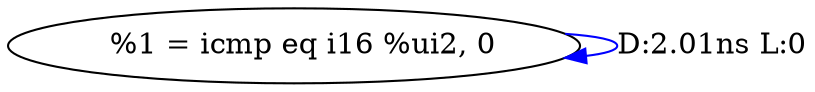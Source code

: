 digraph {
Node0x3c2aa10[label="  %1 = icmp eq i16 %ui2, 0"];
Node0x3c2aa10 -> Node0x3c2aa10[label="D:2.01ns L:0",color=blue];
}
